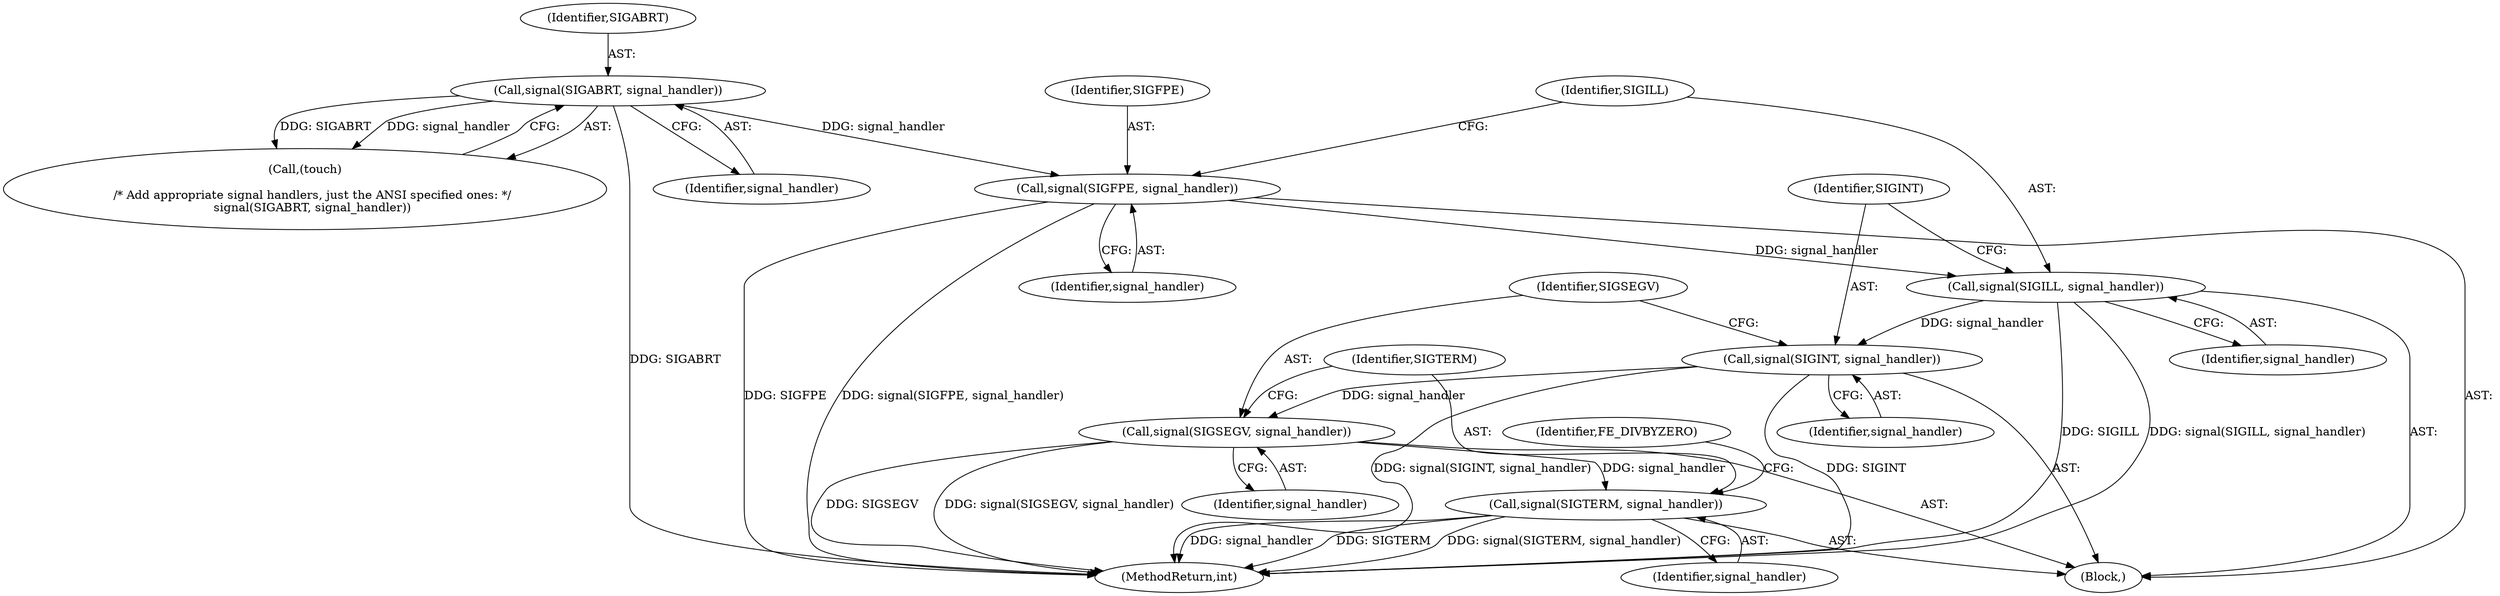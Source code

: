 digraph "0_Android_9d4853418ab2f754c2b63e091c29c5529b8b86ca_94@API" {
"1000184" [label="(Call,signal(SIGFPE, signal_handler))"];
"1000181" [label="(Call,signal(SIGABRT, signal_handler))"];
"1000187" [label="(Call,signal(SIGILL, signal_handler))"];
"1000190" [label="(Call,signal(SIGINT, signal_handler))"];
"1000193" [label="(Call,signal(SIGSEGV, signal_handler))"];
"1000196" [label="(Call,signal(SIGTERM, signal_handler))"];
"1000188" [label="(Identifier,SIGILL)"];
"1000187" [label="(Call,signal(SIGILL, signal_handler))"];
"1000181" [label="(Call,signal(SIGABRT, signal_handler))"];
"1000190" [label="(Call,signal(SIGINT, signal_handler))"];
"1000153" [label="(Block,)"];
"1000179" [label="(Call,(touch)\n\n    /* Add appropriate signal handlers, just the ANSI specified ones: */\n    signal(SIGABRT, signal_handler))"];
"1000189" [label="(Identifier,signal_handler)"];
"1000192" [label="(Identifier,signal_handler)"];
"1000201" [label="(Identifier,FE_DIVBYZERO)"];
"1000182" [label="(Identifier,SIGABRT)"];
"1000196" [label="(Call,signal(SIGTERM, signal_handler))"];
"1000183" [label="(Identifier,signal_handler)"];
"1000194" [label="(Identifier,SIGSEGV)"];
"1000184" [label="(Call,signal(SIGFPE, signal_handler))"];
"1000195" [label="(Identifier,signal_handler)"];
"1000186" [label="(Identifier,signal_handler)"];
"1000185" [label="(Identifier,SIGFPE)"];
"1000198" [label="(Identifier,signal_handler)"];
"1000191" [label="(Identifier,SIGINT)"];
"1000312" [label="(MethodReturn,int)"];
"1000197" [label="(Identifier,SIGTERM)"];
"1000193" [label="(Call,signal(SIGSEGV, signal_handler))"];
"1000184" -> "1000153"  [label="AST: "];
"1000184" -> "1000186"  [label="CFG: "];
"1000185" -> "1000184"  [label="AST: "];
"1000186" -> "1000184"  [label="AST: "];
"1000188" -> "1000184"  [label="CFG: "];
"1000184" -> "1000312"  [label="DDG: SIGFPE"];
"1000184" -> "1000312"  [label="DDG: signal(SIGFPE, signal_handler)"];
"1000181" -> "1000184"  [label="DDG: signal_handler"];
"1000184" -> "1000187"  [label="DDG: signal_handler"];
"1000181" -> "1000179"  [label="AST: "];
"1000181" -> "1000183"  [label="CFG: "];
"1000182" -> "1000181"  [label="AST: "];
"1000183" -> "1000181"  [label="AST: "];
"1000179" -> "1000181"  [label="CFG: "];
"1000181" -> "1000312"  [label="DDG: SIGABRT"];
"1000181" -> "1000179"  [label="DDG: SIGABRT"];
"1000181" -> "1000179"  [label="DDG: signal_handler"];
"1000187" -> "1000153"  [label="AST: "];
"1000187" -> "1000189"  [label="CFG: "];
"1000188" -> "1000187"  [label="AST: "];
"1000189" -> "1000187"  [label="AST: "];
"1000191" -> "1000187"  [label="CFG: "];
"1000187" -> "1000312"  [label="DDG: SIGILL"];
"1000187" -> "1000312"  [label="DDG: signal(SIGILL, signal_handler)"];
"1000187" -> "1000190"  [label="DDG: signal_handler"];
"1000190" -> "1000153"  [label="AST: "];
"1000190" -> "1000192"  [label="CFG: "];
"1000191" -> "1000190"  [label="AST: "];
"1000192" -> "1000190"  [label="AST: "];
"1000194" -> "1000190"  [label="CFG: "];
"1000190" -> "1000312"  [label="DDG: signal(SIGINT, signal_handler)"];
"1000190" -> "1000312"  [label="DDG: SIGINT"];
"1000190" -> "1000193"  [label="DDG: signal_handler"];
"1000193" -> "1000153"  [label="AST: "];
"1000193" -> "1000195"  [label="CFG: "];
"1000194" -> "1000193"  [label="AST: "];
"1000195" -> "1000193"  [label="AST: "];
"1000197" -> "1000193"  [label="CFG: "];
"1000193" -> "1000312"  [label="DDG: SIGSEGV"];
"1000193" -> "1000312"  [label="DDG: signal(SIGSEGV, signal_handler)"];
"1000193" -> "1000196"  [label="DDG: signal_handler"];
"1000196" -> "1000153"  [label="AST: "];
"1000196" -> "1000198"  [label="CFG: "];
"1000197" -> "1000196"  [label="AST: "];
"1000198" -> "1000196"  [label="AST: "];
"1000201" -> "1000196"  [label="CFG: "];
"1000196" -> "1000312"  [label="DDG: SIGTERM"];
"1000196" -> "1000312"  [label="DDG: signal(SIGTERM, signal_handler)"];
"1000196" -> "1000312"  [label="DDG: signal_handler"];
}
